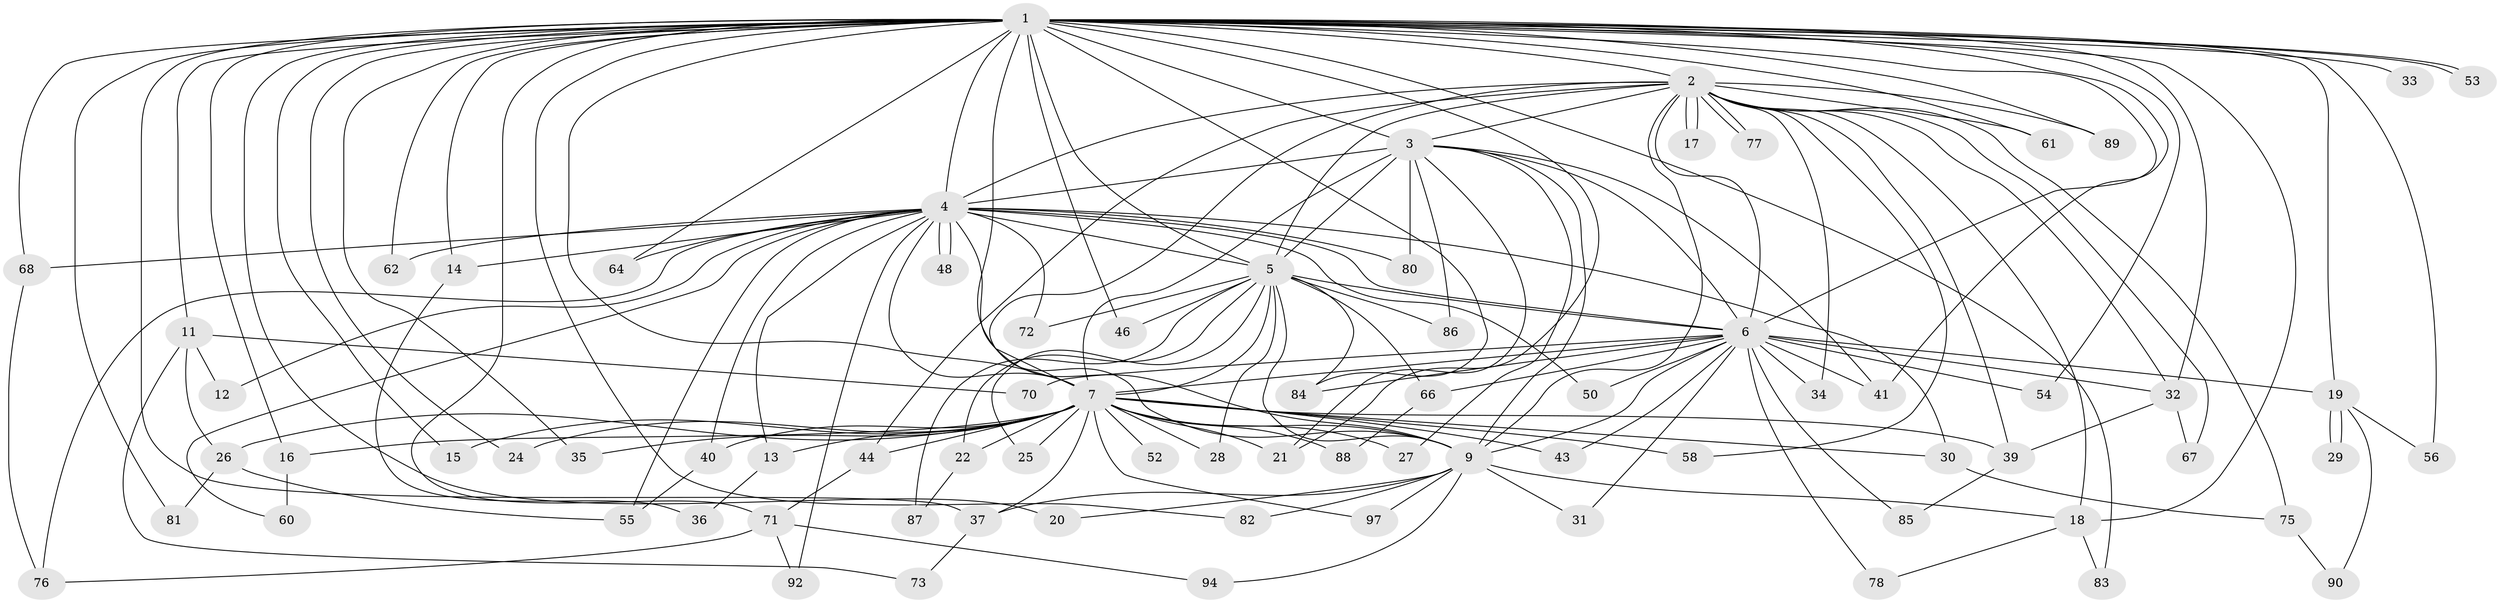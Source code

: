 // Generated by graph-tools (version 1.1) at 2025/51/02/27/25 19:51:42]
// undirected, 77 vertices, 172 edges
graph export_dot {
graph [start="1"]
  node [color=gray90,style=filled];
  1 [super="+8"];
  2 [super="+51"];
  3 [super="+38"];
  4 [super="+45"];
  5;
  6 [super="+23"];
  7 [super="+10"];
  9 [super="+79"];
  11 [super="+93"];
  12;
  13 [super="+59"];
  14;
  15;
  16;
  17;
  18 [super="+63"];
  19;
  20;
  21 [super="+57"];
  22;
  24;
  25;
  26;
  27;
  28;
  29;
  30 [super="+47"];
  31;
  32 [super="+49"];
  33;
  34;
  35;
  36;
  37 [super="+96"];
  39 [super="+69"];
  40;
  41 [super="+42"];
  43;
  44 [super="+65"];
  46;
  48;
  50;
  52;
  53;
  54;
  55 [super="+74"];
  56;
  58;
  60;
  61;
  62;
  64;
  66;
  67;
  68;
  70;
  71;
  72;
  73;
  75 [super="+95"];
  76 [super="+98"];
  77;
  78;
  80;
  81;
  82;
  83;
  84 [super="+91"];
  85;
  86;
  87;
  88;
  89;
  90;
  92;
  94;
  97;
  1 -- 2 [weight=3];
  1 -- 3 [weight=2];
  1 -- 4 [weight=2];
  1 -- 5 [weight=2];
  1 -- 6 [weight=2];
  1 -- 7 [weight=4];
  1 -- 9 [weight=2];
  1 -- 20;
  1 -- 32;
  1 -- 35;
  1 -- 37 [weight=2];
  1 -- 46;
  1 -- 53;
  1 -- 53;
  1 -- 54;
  1 -- 62;
  1 -- 64;
  1 -- 68;
  1 -- 71;
  1 -- 89;
  1 -- 11;
  1 -- 14;
  1 -- 15;
  1 -- 16;
  1 -- 81;
  1 -- 18;
  1 -- 19;
  1 -- 82;
  1 -- 83;
  1 -- 24;
  1 -- 33;
  1 -- 56;
  1 -- 61;
  1 -- 21;
  1 -- 41;
  1 -- 84;
  2 -- 3;
  2 -- 4;
  2 -- 5;
  2 -- 6 [weight=2];
  2 -- 7 [weight=2];
  2 -- 9;
  2 -- 17;
  2 -- 17;
  2 -- 32;
  2 -- 34;
  2 -- 44 [weight=2];
  2 -- 58;
  2 -- 67;
  2 -- 77;
  2 -- 77;
  2 -- 89;
  2 -- 75 [weight=2];
  2 -- 61;
  2 -- 39;
  2 -- 18;
  3 -- 4;
  3 -- 5;
  3 -- 6;
  3 -- 7 [weight=3];
  3 -- 9;
  3 -- 21;
  3 -- 27;
  3 -- 41;
  3 -- 86;
  3 -- 80;
  4 -- 5 [weight=2];
  4 -- 6;
  4 -- 7 [weight=2];
  4 -- 9;
  4 -- 12;
  4 -- 13;
  4 -- 14;
  4 -- 30 [weight=2];
  4 -- 40;
  4 -- 48;
  4 -- 48;
  4 -- 50;
  4 -- 55;
  4 -- 60;
  4 -- 62;
  4 -- 64;
  4 -- 68;
  4 -- 72;
  4 -- 76;
  4 -- 80;
  4 -- 92;
  5 -- 6;
  5 -- 7 [weight=2];
  5 -- 9;
  5 -- 22;
  5 -- 25;
  5 -- 28;
  5 -- 46;
  5 -- 66;
  5 -- 72;
  5 -- 84;
  5 -- 86;
  5 -- 87;
  6 -- 7 [weight=2];
  6 -- 9;
  6 -- 19;
  6 -- 31;
  6 -- 41;
  6 -- 43;
  6 -- 50;
  6 -- 54;
  6 -- 66;
  6 -- 78;
  6 -- 84;
  6 -- 85;
  6 -- 34;
  6 -- 70;
  6 -- 32;
  7 -- 9 [weight=2];
  7 -- 24;
  7 -- 25;
  7 -- 37;
  7 -- 43;
  7 -- 44;
  7 -- 58;
  7 -- 13 [weight=2];
  7 -- 15;
  7 -- 16;
  7 -- 21;
  7 -- 22;
  7 -- 88;
  7 -- 26;
  7 -- 27;
  7 -- 28;
  7 -- 30;
  7 -- 97;
  7 -- 35;
  7 -- 39;
  7 -- 40;
  7 -- 52;
  9 -- 18;
  9 -- 20;
  9 -- 31;
  9 -- 82;
  9 -- 94;
  9 -- 97;
  9 -- 37;
  11 -- 12;
  11 -- 26 [weight=2];
  11 -- 70;
  11 -- 73;
  13 -- 36;
  14 -- 36;
  16 -- 60;
  18 -- 83;
  18 -- 78;
  19 -- 29;
  19 -- 29;
  19 -- 56;
  19 -- 90;
  22 -- 87;
  26 -- 55;
  26 -- 81;
  30 -- 75;
  32 -- 39;
  32 -- 67;
  37 -- 73;
  39 -- 85;
  40 -- 55;
  44 -- 71;
  66 -- 88;
  68 -- 76;
  71 -- 76;
  71 -- 92;
  71 -- 94;
  75 -- 90;
}
